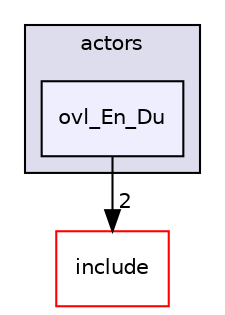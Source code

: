 digraph "src/overlays/actors/ovl_En_Du" {
  compound=true
  node [ fontsize="10", fontname="Helvetica"];
  edge [ labelfontsize="10", labelfontname="Helvetica"];
  subgraph clusterdir_e93473484be31ce7bcb356bd643a22f8 {
    graph [ bgcolor="#ddddee", pencolor="black", label="actors" fontname="Helvetica", fontsize="10", URL="dir_e93473484be31ce7bcb356bd643a22f8.html"]
  dir_3d61b1f3ddd37906a4fc49affeade780 [shape=box, label="ovl_En_Du", style="filled", fillcolor="#eeeeff", pencolor="black", URL="dir_3d61b1f3ddd37906a4fc49affeade780.html"];
  }
  dir_d44c64559bbebec7f509842c48db8b23 [shape=box label="include" fillcolor="white" style="filled" color="red" URL="dir_d44c64559bbebec7f509842c48db8b23.html"];
  dir_3d61b1f3ddd37906a4fc49affeade780->dir_d44c64559bbebec7f509842c48db8b23 [headlabel="2", labeldistance=1.5 headhref="dir_000224_000000.html"];
}
